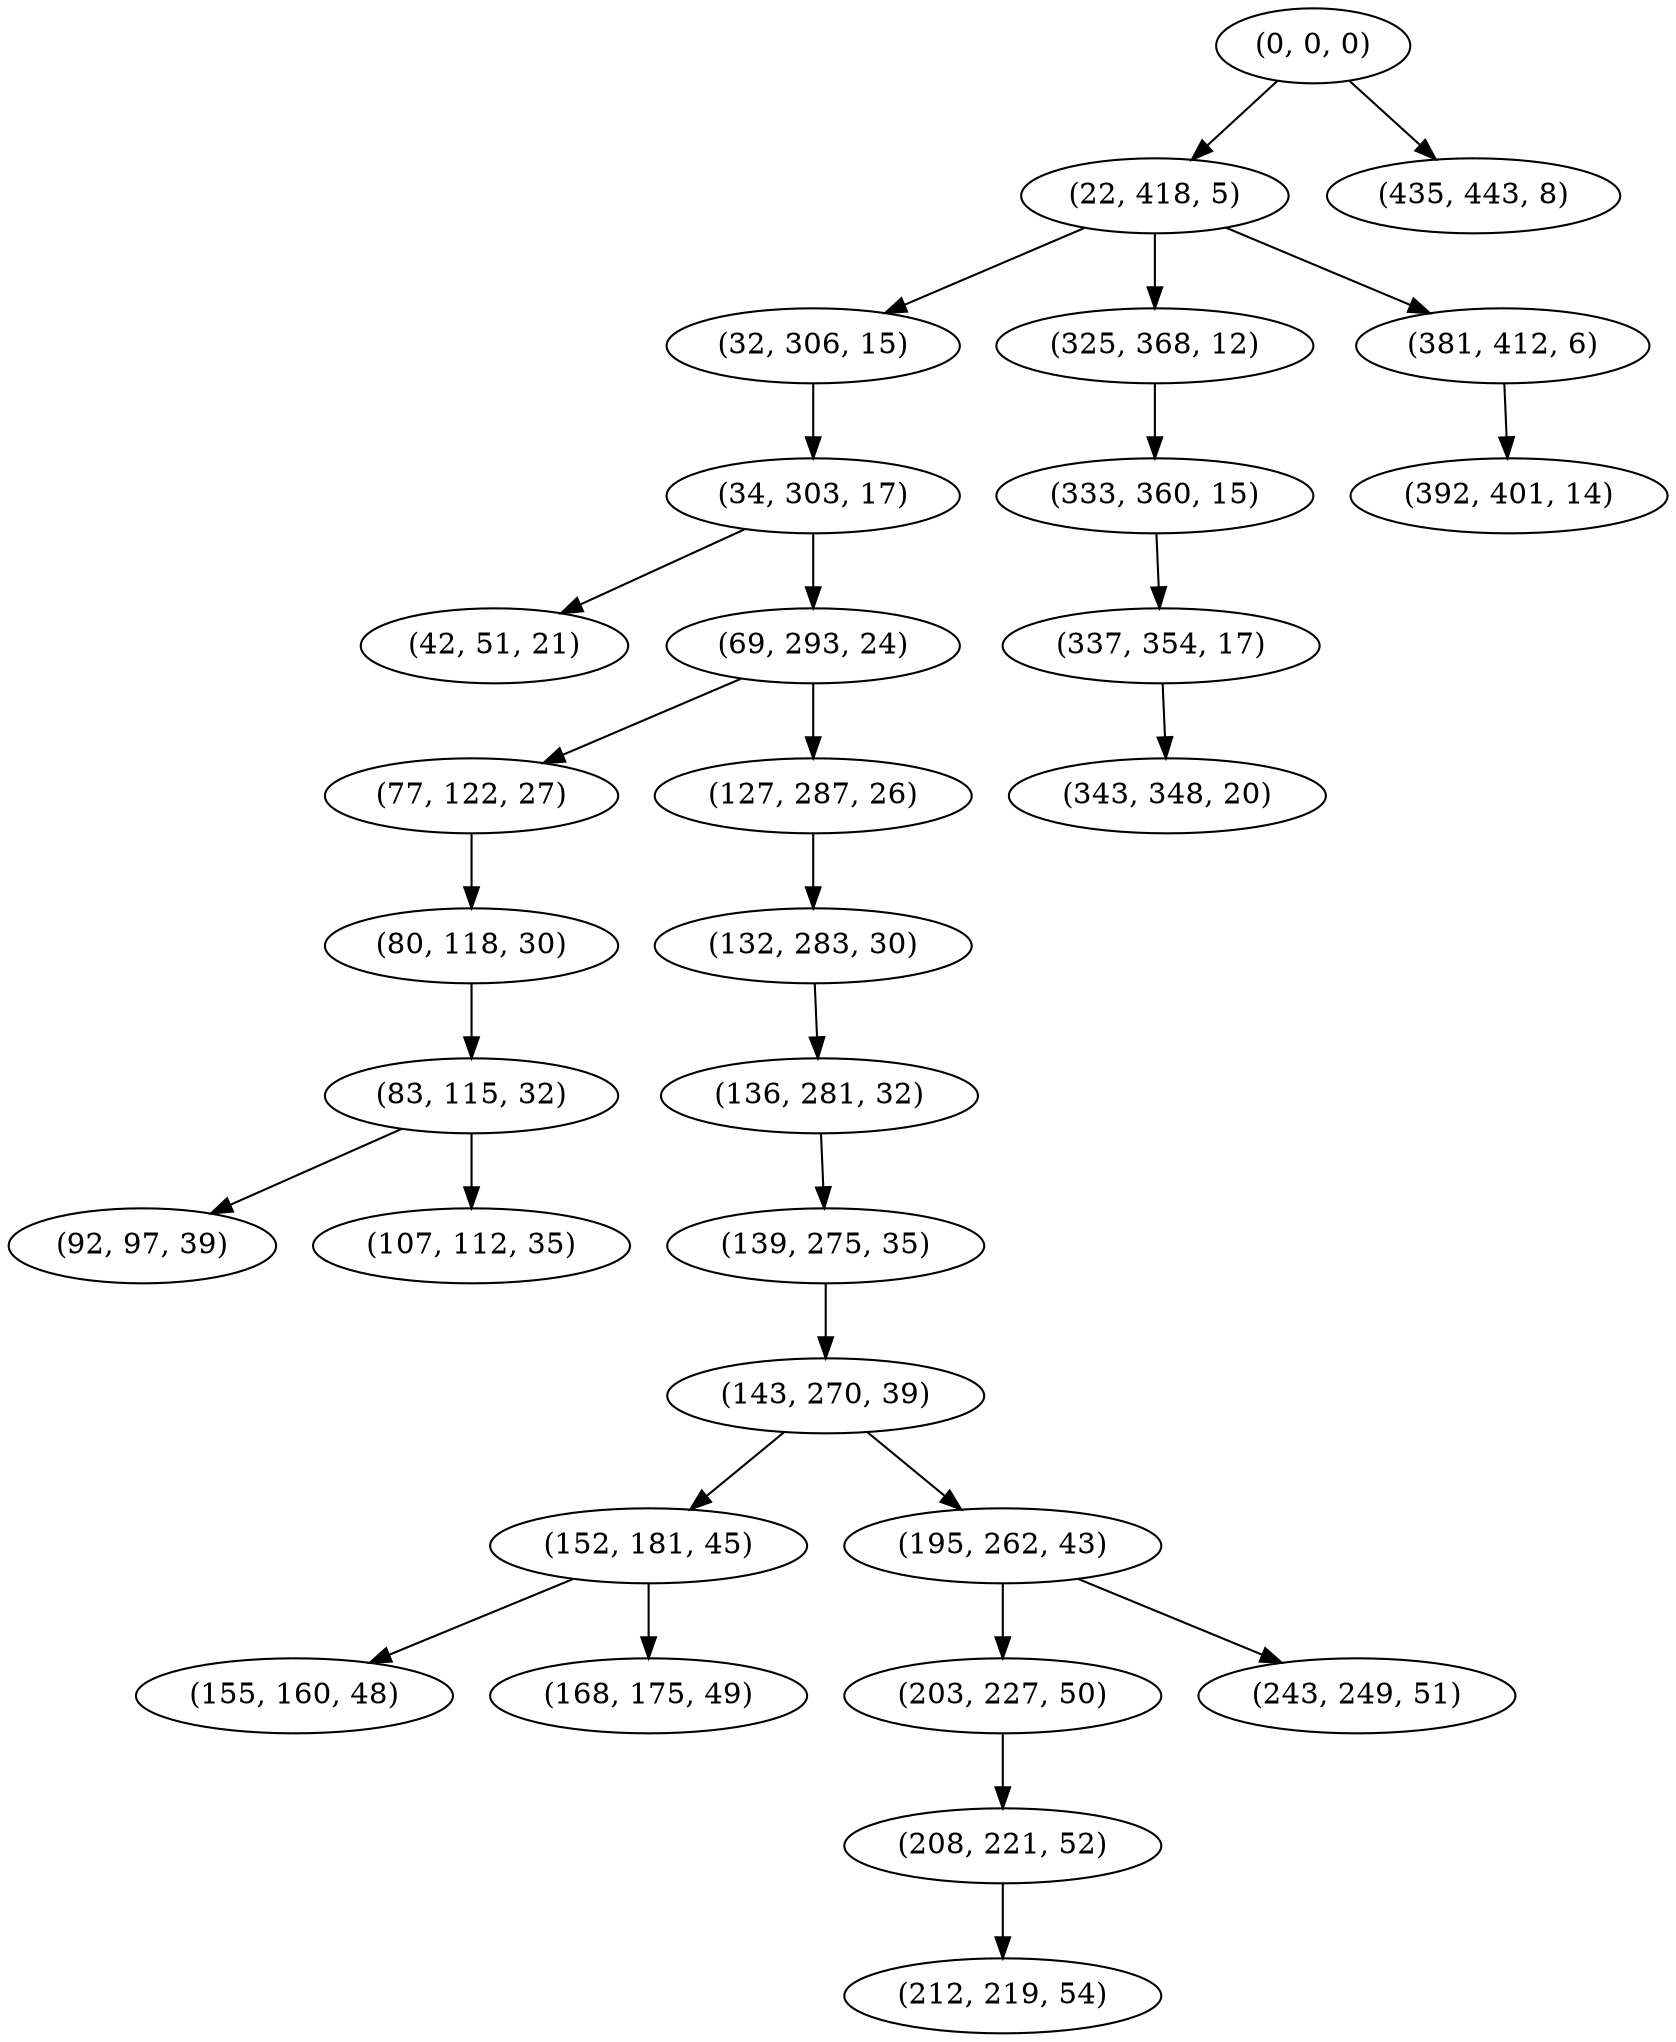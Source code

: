 digraph tree {
    "(0, 0, 0)";
    "(22, 418, 5)";
    "(32, 306, 15)";
    "(34, 303, 17)";
    "(42, 51, 21)";
    "(69, 293, 24)";
    "(77, 122, 27)";
    "(80, 118, 30)";
    "(83, 115, 32)";
    "(92, 97, 39)";
    "(107, 112, 35)";
    "(127, 287, 26)";
    "(132, 283, 30)";
    "(136, 281, 32)";
    "(139, 275, 35)";
    "(143, 270, 39)";
    "(152, 181, 45)";
    "(155, 160, 48)";
    "(168, 175, 49)";
    "(195, 262, 43)";
    "(203, 227, 50)";
    "(208, 221, 52)";
    "(212, 219, 54)";
    "(243, 249, 51)";
    "(325, 368, 12)";
    "(333, 360, 15)";
    "(337, 354, 17)";
    "(343, 348, 20)";
    "(381, 412, 6)";
    "(392, 401, 14)";
    "(435, 443, 8)";
    "(0, 0, 0)" -> "(22, 418, 5)";
    "(0, 0, 0)" -> "(435, 443, 8)";
    "(22, 418, 5)" -> "(32, 306, 15)";
    "(22, 418, 5)" -> "(325, 368, 12)";
    "(22, 418, 5)" -> "(381, 412, 6)";
    "(32, 306, 15)" -> "(34, 303, 17)";
    "(34, 303, 17)" -> "(42, 51, 21)";
    "(34, 303, 17)" -> "(69, 293, 24)";
    "(69, 293, 24)" -> "(77, 122, 27)";
    "(69, 293, 24)" -> "(127, 287, 26)";
    "(77, 122, 27)" -> "(80, 118, 30)";
    "(80, 118, 30)" -> "(83, 115, 32)";
    "(83, 115, 32)" -> "(92, 97, 39)";
    "(83, 115, 32)" -> "(107, 112, 35)";
    "(127, 287, 26)" -> "(132, 283, 30)";
    "(132, 283, 30)" -> "(136, 281, 32)";
    "(136, 281, 32)" -> "(139, 275, 35)";
    "(139, 275, 35)" -> "(143, 270, 39)";
    "(143, 270, 39)" -> "(152, 181, 45)";
    "(143, 270, 39)" -> "(195, 262, 43)";
    "(152, 181, 45)" -> "(155, 160, 48)";
    "(152, 181, 45)" -> "(168, 175, 49)";
    "(195, 262, 43)" -> "(203, 227, 50)";
    "(195, 262, 43)" -> "(243, 249, 51)";
    "(203, 227, 50)" -> "(208, 221, 52)";
    "(208, 221, 52)" -> "(212, 219, 54)";
    "(325, 368, 12)" -> "(333, 360, 15)";
    "(333, 360, 15)" -> "(337, 354, 17)";
    "(337, 354, 17)" -> "(343, 348, 20)";
    "(381, 412, 6)" -> "(392, 401, 14)";
}
